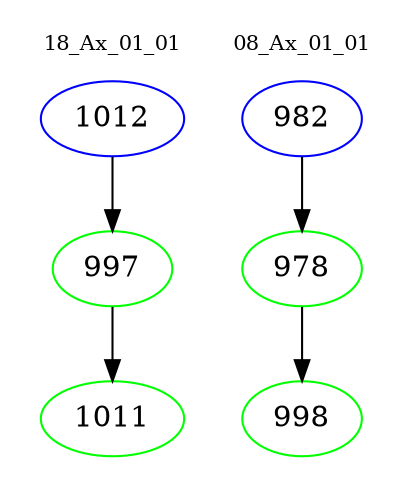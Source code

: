 digraph{
subgraph cluster_0 {
color = white
label = "18_Ax_01_01";
fontsize=10;
T0_1012 [label="1012", color="blue"]
T0_1012 -> T0_997 [color="black"]
T0_997 [label="997", color="green"]
T0_997 -> T0_1011 [color="black"]
T0_1011 [label="1011", color="green"]
}
subgraph cluster_1 {
color = white
label = "08_Ax_01_01";
fontsize=10;
T1_982 [label="982", color="blue"]
T1_982 -> T1_978 [color="black"]
T1_978 [label="978", color="green"]
T1_978 -> T1_998 [color="black"]
T1_998 [label="998", color="green"]
}
}

